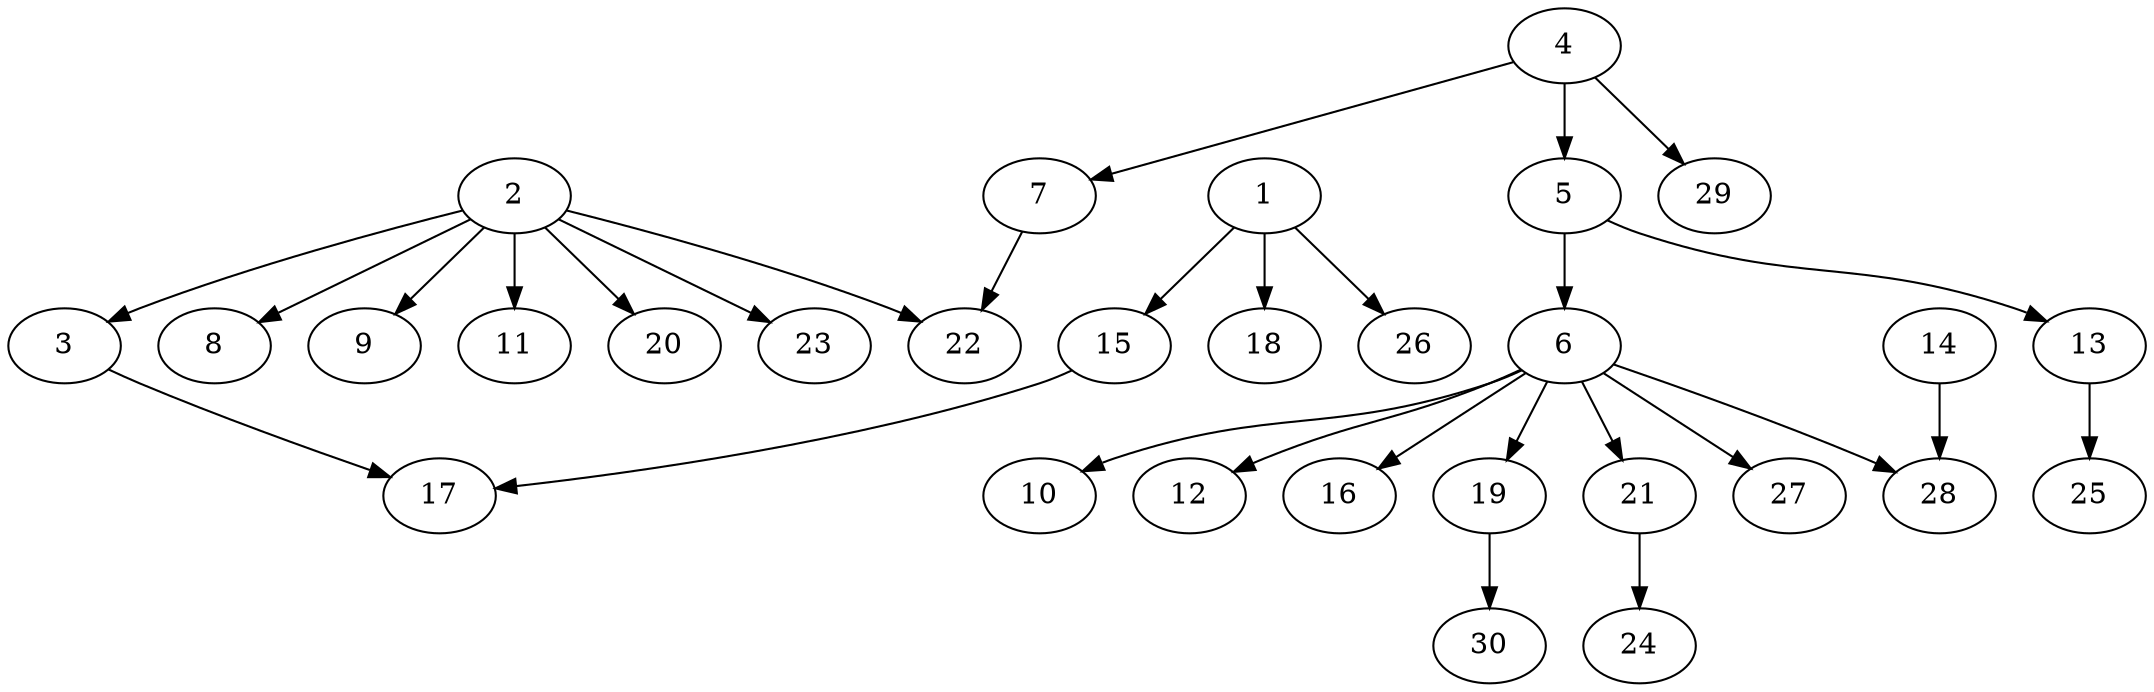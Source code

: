 digraph sample {
2 -> 3[color="black"];
4 -> 5[color="black"];
5 -> 6[color="black"];
4 -> 7[color="black"];
2 -> 8[color="black"];
2 -> 9[color="black"];
6 -> 10[color="black"];
2 -> 11[color="black"];
6 -> 12[color="black"];
5 -> 13[color="black"];
1 -> 15[color="black"];
6 -> 16[color="black"];
3 -> 17[color="black"];
15 -> 17[color="black"];
1 -> 18[color="black"];
6 -> 19[color="black"];
2 -> 20[color="black"];
6 -> 21[color="black"];
2 -> 22[color="black"];
7 -> 22[color="black"];
2 -> 23[color="black"];
21 -> 24[color="black"];
13 -> 25[color="black"];
1 -> 26[color="black"];
6 -> 27[color="black"];
6 -> 28[color="black"];
14 -> 28[color="black"];
4 -> 29[color="black"];
19 -> 30[color="black"];
}